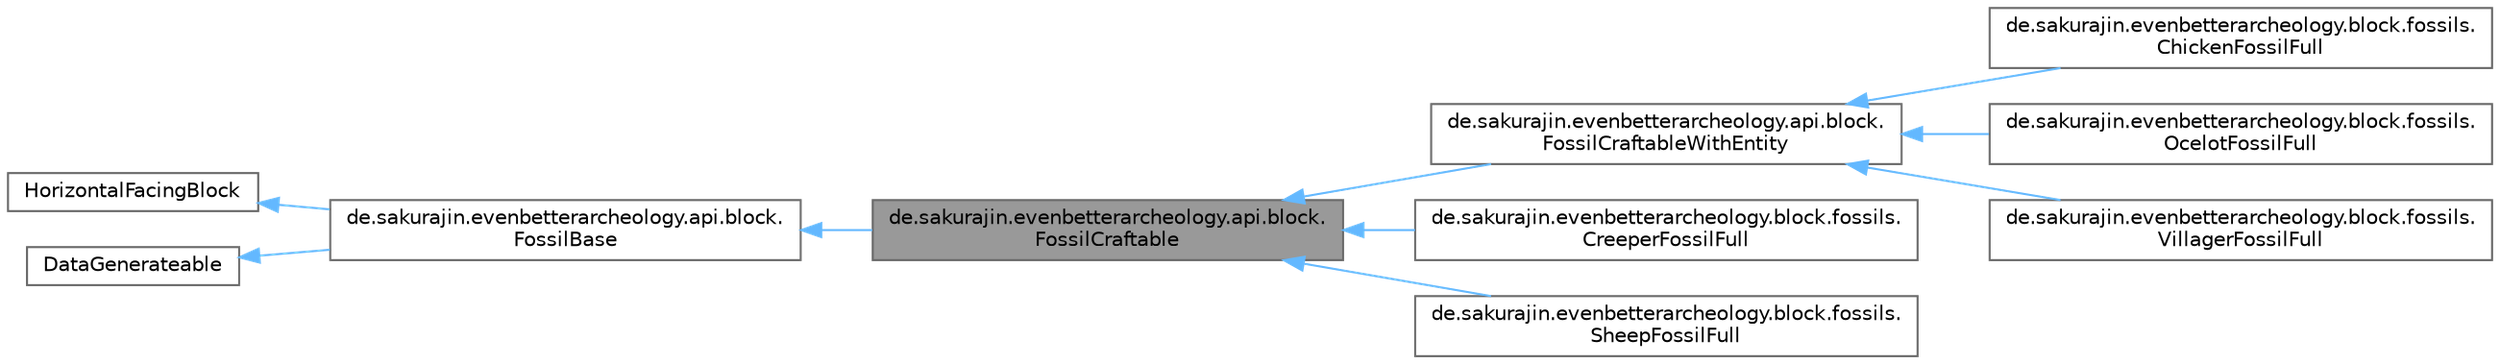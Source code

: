 digraph "de.sakurajin.evenbetterarcheology.api.block.FossilCraftable"
{
 // LATEX_PDF_SIZE
  bgcolor="transparent";
  edge [fontname=Helvetica,fontsize=10,labelfontname=Helvetica,labelfontsize=10];
  node [fontname=Helvetica,fontsize=10,shape=box,height=0.2,width=0.4];
  rankdir="LR";
  Node1 [label="de.sakurajin.evenbetterarcheology.api.block.\lFossilCraftable",height=0.2,width=0.4,color="gray40", fillcolor="grey60", style="filled", fontcolor="black",tooltip=" "];
  Node2 -> Node1 [dir="back",color="steelblue1",style="solid"];
  Node2 [label="de.sakurajin.evenbetterarcheology.api.block.\lFossilBase",height=0.2,width=0.4,color="gray40", fillcolor="white", style="filled",URL="$classde_1_1sakurajin_1_1evenbetterarcheology_1_1api_1_1block_1_1FossilBase.html",tooltip=" "];
  Node3 -> Node2 [dir="back",color="steelblue1",style="solid"];
  Node3 [label="HorizontalFacingBlock",height=0.2,width=0.4,color="gray40", fillcolor="white", style="filled",tooltip=" "];
  Node4 -> Node2 [dir="back",color="steelblue1",style="solid"];
  Node4 [label="DataGenerateable",height=0.2,width=0.4,color="gray40", fillcolor="white", style="filled",tooltip=" "];
  Node1 -> Node5 [dir="back",color="steelblue1",style="solid"];
  Node5 [label="de.sakurajin.evenbetterarcheology.api.block.\lFossilCraftableWithEntity",height=0.2,width=0.4,color="gray40", fillcolor="white", style="filled",URL="$classde_1_1sakurajin_1_1evenbetterarcheology_1_1api_1_1block_1_1FossilCraftableWithEntity.html",tooltip=" "];
  Node5 -> Node6 [dir="back",color="steelblue1",style="solid"];
  Node6 [label="de.sakurajin.evenbetterarcheology.block.fossils.\lChickenFossilFull",height=0.2,width=0.4,color="gray40", fillcolor="white", style="filled",URL="$classde_1_1sakurajin_1_1evenbetterarcheology_1_1block_1_1fossils_1_1ChickenFossilFull.html",tooltip=" "];
  Node5 -> Node7 [dir="back",color="steelblue1",style="solid"];
  Node7 [label="de.sakurajin.evenbetterarcheology.block.fossils.\lOcelotFossilFull",height=0.2,width=0.4,color="gray40", fillcolor="white", style="filled",URL="$classde_1_1sakurajin_1_1evenbetterarcheology_1_1block_1_1fossils_1_1OcelotFossilFull.html",tooltip=" "];
  Node5 -> Node8 [dir="back",color="steelblue1",style="solid"];
  Node8 [label="de.sakurajin.evenbetterarcheology.block.fossils.\lVillagerFossilFull",height=0.2,width=0.4,color="gray40", fillcolor="white", style="filled",URL="$classde_1_1sakurajin_1_1evenbetterarcheology_1_1block_1_1fossils_1_1VillagerFossilFull.html",tooltip=" "];
  Node1 -> Node9 [dir="back",color="steelblue1",style="solid"];
  Node9 [label="de.sakurajin.evenbetterarcheology.block.fossils.\lCreeperFossilFull",height=0.2,width=0.4,color="gray40", fillcolor="white", style="filled",URL="$classde_1_1sakurajin_1_1evenbetterarcheology_1_1block_1_1fossils_1_1CreeperFossilFull.html",tooltip=" "];
  Node1 -> Node10 [dir="back",color="steelblue1",style="solid"];
  Node10 [label="de.sakurajin.evenbetterarcheology.block.fossils.\lSheepFossilFull",height=0.2,width=0.4,color="gray40", fillcolor="white", style="filled",URL="$classde_1_1sakurajin_1_1evenbetterarcheology_1_1block_1_1fossils_1_1SheepFossilFull.html",tooltip=" "];
}
